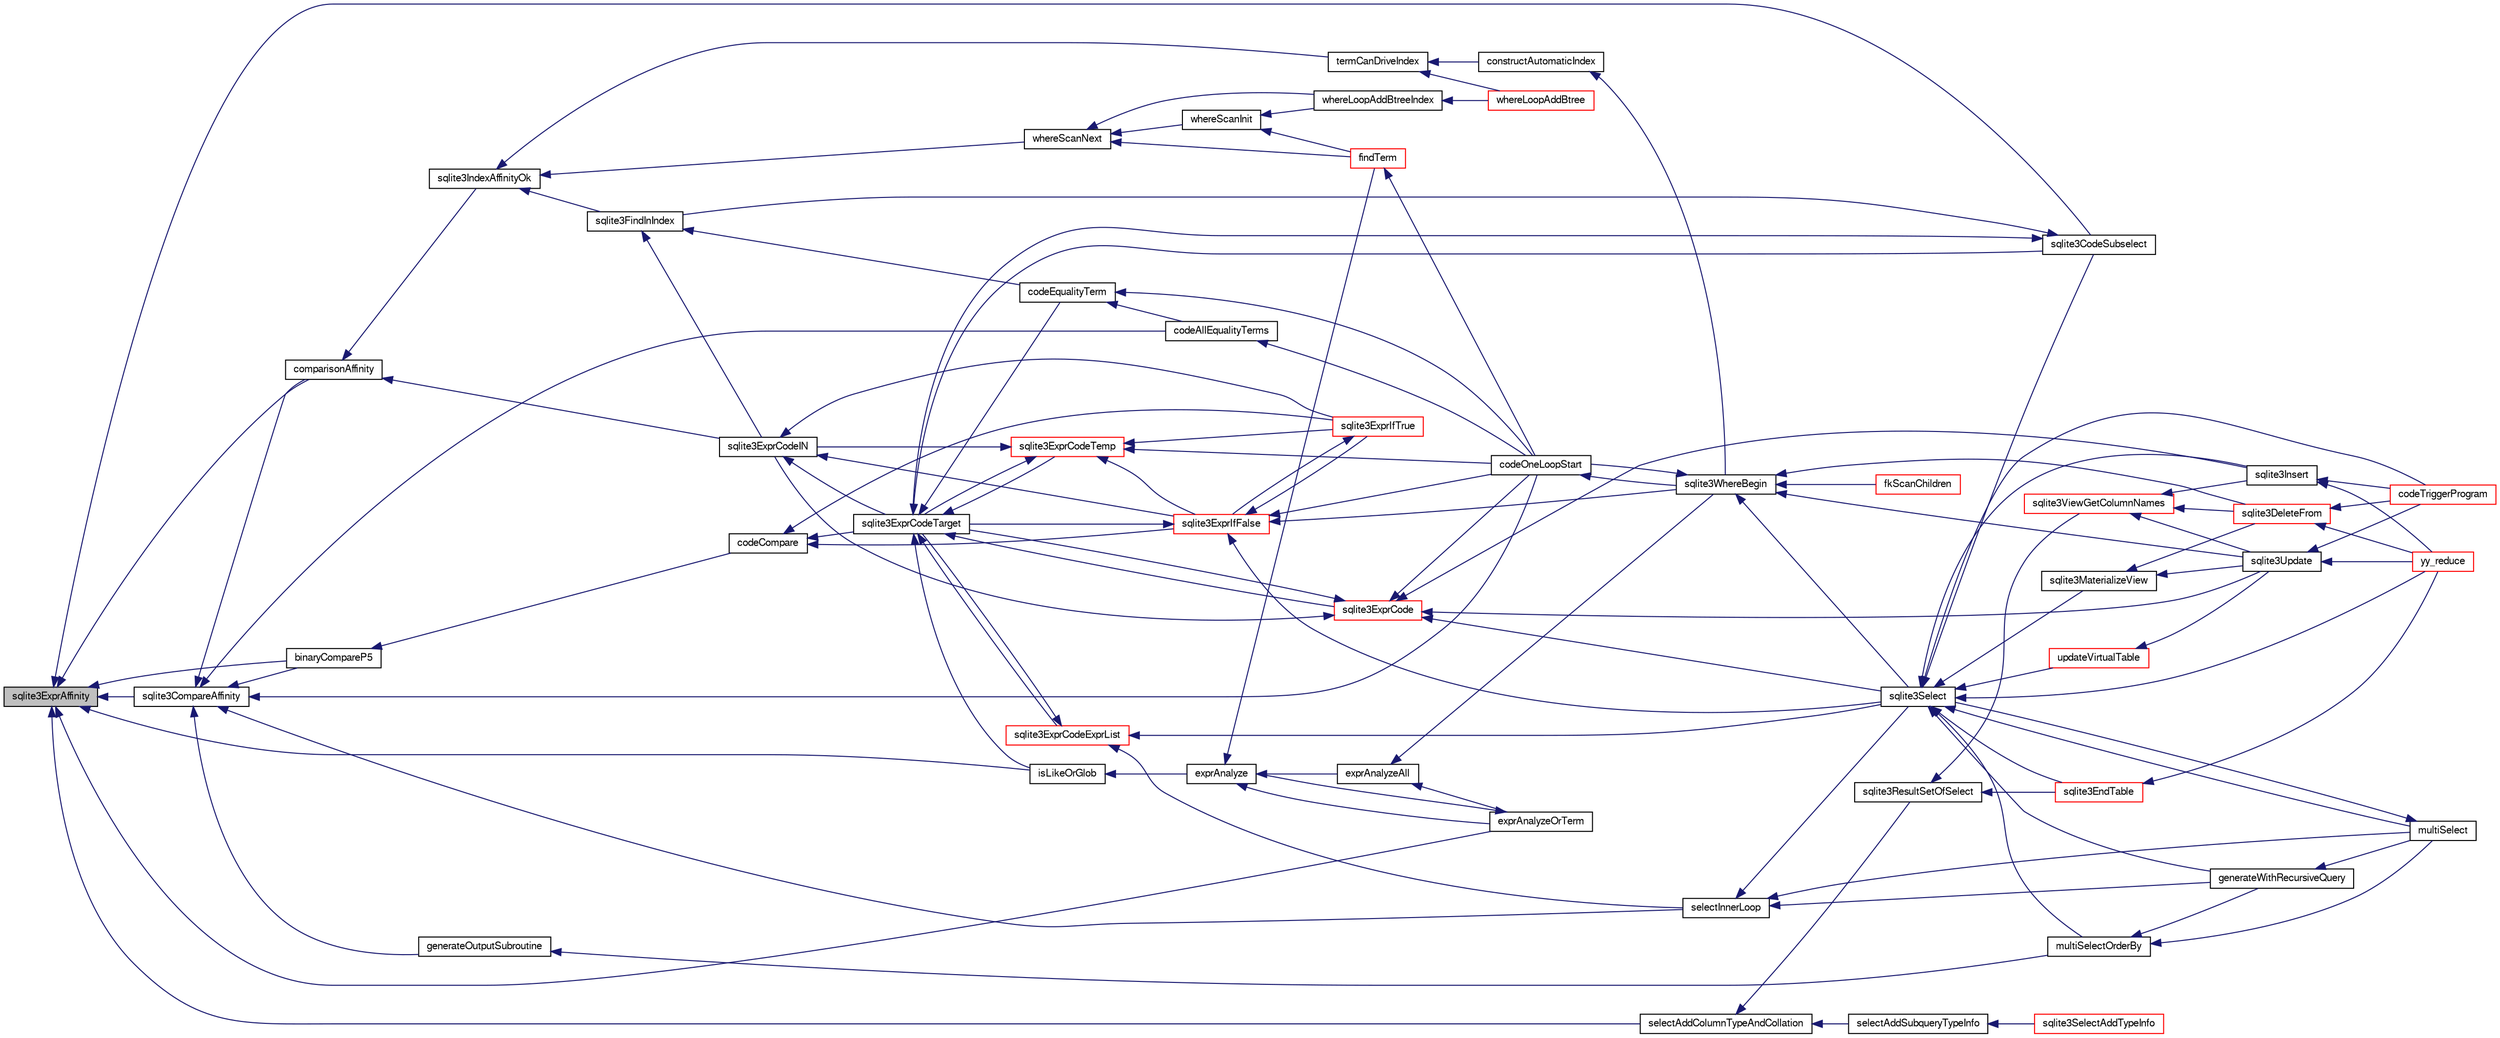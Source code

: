 digraph "sqlite3ExprAffinity"
{
  edge [fontname="FreeSans",fontsize="10",labelfontname="FreeSans",labelfontsize="10"];
  node [fontname="FreeSans",fontsize="10",shape=record];
  rankdir="LR";
  Node512083 [label="sqlite3ExprAffinity",height=0.2,width=0.4,color="black", fillcolor="grey75", style="filled", fontcolor="black"];
  Node512083 -> Node512084 [dir="back",color="midnightblue",fontsize="10",style="solid",fontname="FreeSans"];
  Node512084 [label="sqlite3CompareAffinity",height=0.2,width=0.4,color="black", fillcolor="white", style="filled",URL="$sqlite3_8c.html#a4bd560a9a6a8d11bec0a070a46eb38fa"];
  Node512084 -> Node512085 [dir="back",color="midnightblue",fontsize="10",style="solid",fontname="FreeSans"];
  Node512085 [label="comparisonAffinity",height=0.2,width=0.4,color="black", fillcolor="white", style="filled",URL="$sqlite3_8c.html#a288a61b5d72d6974ed9b0bb4f57f45ac"];
  Node512085 -> Node512086 [dir="back",color="midnightblue",fontsize="10",style="solid",fontname="FreeSans"];
  Node512086 [label="sqlite3IndexAffinityOk",height=0.2,width=0.4,color="black", fillcolor="white", style="filled",URL="$sqlite3_8c.html#a9d43a9db81f31f7473f7ca11fd823900"];
  Node512086 -> Node512087 [dir="back",color="midnightblue",fontsize="10",style="solid",fontname="FreeSans"];
  Node512087 [label="sqlite3FindInIndex",height=0.2,width=0.4,color="black", fillcolor="white", style="filled",URL="$sqlite3_8c.html#af7d8c56ab0231f44bb5f87b3fafeffb2"];
  Node512087 -> Node512088 [dir="back",color="midnightblue",fontsize="10",style="solid",fontname="FreeSans"];
  Node512088 [label="sqlite3ExprCodeIN",height=0.2,width=0.4,color="black", fillcolor="white", style="filled",URL="$sqlite3_8c.html#ad9cf4f5b5ffb90c24a4a0900c8626193"];
  Node512088 -> Node512089 [dir="back",color="midnightblue",fontsize="10",style="solid",fontname="FreeSans"];
  Node512089 [label="sqlite3ExprCodeTarget",height=0.2,width=0.4,color="black", fillcolor="white", style="filled",URL="$sqlite3_8c.html#a4f308397a0a3ed299ed31aaa1ae2a293"];
  Node512089 -> Node512090 [dir="back",color="midnightblue",fontsize="10",style="solid",fontname="FreeSans"];
  Node512090 [label="sqlite3CodeSubselect",height=0.2,width=0.4,color="black", fillcolor="white", style="filled",URL="$sqlite3_8c.html#aa69b46d2204a1d1b110107a1be12ee0c"];
  Node512090 -> Node512087 [dir="back",color="midnightblue",fontsize="10",style="solid",fontname="FreeSans"];
  Node512090 -> Node512089 [dir="back",color="midnightblue",fontsize="10",style="solid",fontname="FreeSans"];
  Node512089 -> Node512091 [dir="back",color="midnightblue",fontsize="10",style="solid",fontname="FreeSans"];
  Node512091 [label="sqlite3ExprCodeTemp",height=0.2,width=0.4,color="red", fillcolor="white", style="filled",URL="$sqlite3_8c.html#a3bc5c1ccb3c5851847e2aeb4a84ae1fc"];
  Node512091 -> Node512088 [dir="back",color="midnightblue",fontsize="10",style="solid",fontname="FreeSans"];
  Node512091 -> Node512089 [dir="back",color="midnightblue",fontsize="10",style="solid",fontname="FreeSans"];
  Node512091 -> Node512093 [dir="back",color="midnightblue",fontsize="10",style="solid",fontname="FreeSans"];
  Node512093 [label="sqlite3ExprIfTrue",height=0.2,width=0.4,color="red", fillcolor="white", style="filled",URL="$sqlite3_8c.html#ad93a55237c23e1b743ab1f59df1a1444"];
  Node512093 -> Node512094 [dir="back",color="midnightblue",fontsize="10",style="solid",fontname="FreeSans"];
  Node512094 [label="sqlite3ExprIfFalse",height=0.2,width=0.4,color="red", fillcolor="white", style="filled",URL="$sqlite3_8c.html#af97ecccb5d56e321e118414b08f65b71"];
  Node512094 -> Node512089 [dir="back",color="midnightblue",fontsize="10",style="solid",fontname="FreeSans"];
  Node512094 -> Node512093 [dir="back",color="midnightblue",fontsize="10",style="solid",fontname="FreeSans"];
  Node512094 -> Node512127 [dir="back",color="midnightblue",fontsize="10",style="solid",fontname="FreeSans"];
  Node512127 [label="sqlite3Select",height=0.2,width=0.4,color="black", fillcolor="white", style="filled",URL="$sqlite3_8c.html#a2465ee8c956209ba4b272477b7c21a45"];
  Node512127 -> Node512090 [dir="back",color="midnightblue",fontsize="10",style="solid",fontname="FreeSans"];
  Node512127 -> Node512102 [dir="back",color="midnightblue",fontsize="10",style="solid",fontname="FreeSans"];
  Node512102 [label="sqlite3EndTable",height=0.2,width=0.4,color="red", fillcolor="white", style="filled",URL="$sqlite3_8c.html#a7b5f2c66c0f0b6f819d970ca389768b0"];
  Node512102 -> Node512099 [dir="back",color="midnightblue",fontsize="10",style="solid",fontname="FreeSans"];
  Node512099 [label="yy_reduce",height=0.2,width=0.4,color="red", fillcolor="white", style="filled",URL="$sqlite3_8c.html#a7c419a9b25711c666a9a2449ef377f14"];
  Node512127 -> Node512128 [dir="back",color="midnightblue",fontsize="10",style="solid",fontname="FreeSans"];
  Node512128 [label="sqlite3MaterializeView",height=0.2,width=0.4,color="black", fillcolor="white", style="filled",URL="$sqlite3_8c.html#a4557984b0b75f998fb0c3f231c9b1def"];
  Node512128 -> Node512109 [dir="back",color="midnightblue",fontsize="10",style="solid",fontname="FreeSans"];
  Node512109 [label="sqlite3DeleteFrom",height=0.2,width=0.4,color="red", fillcolor="white", style="filled",URL="$sqlite3_8c.html#ab9b4b45349188b49eabb23f94608a091"];
  Node512109 -> Node512112 [dir="back",color="midnightblue",fontsize="10",style="solid",fontname="FreeSans"];
  Node512112 [label="codeTriggerProgram",height=0.2,width=0.4,color="red", fillcolor="white", style="filled",URL="$sqlite3_8c.html#a120801f59d9281d201d2ff4b2606836e"];
  Node512109 -> Node512099 [dir="back",color="midnightblue",fontsize="10",style="solid",fontname="FreeSans"];
  Node512128 -> Node512117 [dir="back",color="midnightblue",fontsize="10",style="solid",fontname="FreeSans"];
  Node512117 [label="sqlite3Update",height=0.2,width=0.4,color="black", fillcolor="white", style="filled",URL="$sqlite3_8c.html#ac5aa67c46e8cc8174566fabe6809fafa"];
  Node512117 -> Node512112 [dir="back",color="midnightblue",fontsize="10",style="solid",fontname="FreeSans"];
  Node512117 -> Node512099 [dir="back",color="midnightblue",fontsize="10",style="solid",fontname="FreeSans"];
  Node512127 -> Node512119 [dir="back",color="midnightblue",fontsize="10",style="solid",fontname="FreeSans"];
  Node512119 [label="sqlite3Insert",height=0.2,width=0.4,color="black", fillcolor="white", style="filled",URL="$sqlite3_8c.html#a5b17c9c2000bae6bdff8e6be48d7dc2b"];
  Node512119 -> Node512112 [dir="back",color="midnightblue",fontsize="10",style="solid",fontname="FreeSans"];
  Node512119 -> Node512099 [dir="back",color="midnightblue",fontsize="10",style="solid",fontname="FreeSans"];
  Node512127 -> Node512129 [dir="back",color="midnightblue",fontsize="10",style="solid",fontname="FreeSans"];
  Node512129 [label="generateWithRecursiveQuery",height=0.2,width=0.4,color="black", fillcolor="white", style="filled",URL="$sqlite3_8c.html#ade2c3663fa9c3b9676507984b9483942"];
  Node512129 -> Node512130 [dir="back",color="midnightblue",fontsize="10",style="solid",fontname="FreeSans"];
  Node512130 [label="multiSelect",height=0.2,width=0.4,color="black", fillcolor="white", style="filled",URL="$sqlite3_8c.html#a6456c61f3d9b2389738753cedfa24fa7"];
  Node512130 -> Node512127 [dir="back",color="midnightblue",fontsize="10",style="solid",fontname="FreeSans"];
  Node512127 -> Node512130 [dir="back",color="midnightblue",fontsize="10",style="solid",fontname="FreeSans"];
  Node512127 -> Node512131 [dir="back",color="midnightblue",fontsize="10",style="solid",fontname="FreeSans"];
  Node512131 [label="multiSelectOrderBy",height=0.2,width=0.4,color="black", fillcolor="white", style="filled",URL="$sqlite3_8c.html#afcdb8488c6f4dfdadaf9f04bca35b808"];
  Node512131 -> Node512129 [dir="back",color="midnightblue",fontsize="10",style="solid",fontname="FreeSans"];
  Node512131 -> Node512130 [dir="back",color="midnightblue",fontsize="10",style="solid",fontname="FreeSans"];
  Node512127 -> Node512112 [dir="back",color="midnightblue",fontsize="10",style="solid",fontname="FreeSans"];
  Node512127 -> Node512132 [dir="back",color="midnightblue",fontsize="10",style="solid",fontname="FreeSans"];
  Node512132 [label="updateVirtualTable",height=0.2,width=0.4,color="red", fillcolor="white", style="filled",URL="$sqlite3_8c.html#a740220531db9293c39a2cdd7da3f74e1"];
  Node512132 -> Node512117 [dir="back",color="midnightblue",fontsize="10",style="solid",fontname="FreeSans"];
  Node512127 -> Node512099 [dir="back",color="midnightblue",fontsize="10",style="solid",fontname="FreeSans"];
  Node512094 -> Node512133 [dir="back",color="midnightblue",fontsize="10",style="solid",fontname="FreeSans"];
  Node512133 [label="codeOneLoopStart",height=0.2,width=0.4,color="black", fillcolor="white", style="filled",URL="$sqlite3_8c.html#aa868875120b151c169cc79139ed6e008"];
  Node512133 -> Node512124 [dir="back",color="midnightblue",fontsize="10",style="solid",fontname="FreeSans"];
  Node512124 [label="sqlite3WhereBegin",height=0.2,width=0.4,color="black", fillcolor="white", style="filled",URL="$sqlite3_8c.html#acad049f5c9a96a8118cffd5e5ce89f7c"];
  Node512124 -> Node512109 [dir="back",color="midnightblue",fontsize="10",style="solid",fontname="FreeSans"];
  Node512124 -> Node512125 [dir="back",color="midnightblue",fontsize="10",style="solid",fontname="FreeSans"];
  Node512125 [label="fkScanChildren",height=0.2,width=0.4,color="red", fillcolor="white", style="filled",URL="$sqlite3_8c.html#a67c9dcb484336b3155e7a82a037d4691"];
  Node512124 -> Node512127 [dir="back",color="midnightblue",fontsize="10",style="solid",fontname="FreeSans"];
  Node512124 -> Node512117 [dir="back",color="midnightblue",fontsize="10",style="solid",fontname="FreeSans"];
  Node512124 -> Node512133 [dir="back",color="midnightblue",fontsize="10",style="solid",fontname="FreeSans"];
  Node512094 -> Node512124 [dir="back",color="midnightblue",fontsize="10",style="solid",fontname="FreeSans"];
  Node512091 -> Node512094 [dir="back",color="midnightblue",fontsize="10",style="solid",fontname="FreeSans"];
  Node512091 -> Node512133 [dir="back",color="midnightblue",fontsize="10",style="solid",fontname="FreeSans"];
  Node512089 -> Node512134 [dir="back",color="midnightblue",fontsize="10",style="solid",fontname="FreeSans"];
  Node512134 [label="sqlite3ExprCode",height=0.2,width=0.4,color="red", fillcolor="white", style="filled",URL="$sqlite3_8c.html#a75f270fb0b111b86924cca4ea507b417"];
  Node512134 -> Node512088 [dir="back",color="midnightblue",fontsize="10",style="solid",fontname="FreeSans"];
  Node512134 -> Node512089 [dir="back",color="midnightblue",fontsize="10",style="solid",fontname="FreeSans"];
  Node512134 -> Node512119 [dir="back",color="midnightblue",fontsize="10",style="solid",fontname="FreeSans"];
  Node512134 -> Node512127 [dir="back",color="midnightblue",fontsize="10",style="solid",fontname="FreeSans"];
  Node512134 -> Node512117 [dir="back",color="midnightblue",fontsize="10",style="solid",fontname="FreeSans"];
  Node512134 -> Node512133 [dir="back",color="midnightblue",fontsize="10",style="solid",fontname="FreeSans"];
  Node512089 -> Node512143 [dir="back",color="midnightblue",fontsize="10",style="solid",fontname="FreeSans"];
  Node512143 [label="sqlite3ExprCodeExprList",height=0.2,width=0.4,color="red", fillcolor="white", style="filled",URL="$sqlite3_8c.html#a05b2b3dc3de7565de24eb3a2ff4e9566"];
  Node512143 -> Node512089 [dir="back",color="midnightblue",fontsize="10",style="solid",fontname="FreeSans"];
  Node512143 -> Node512145 [dir="back",color="midnightblue",fontsize="10",style="solid",fontname="FreeSans"];
  Node512145 [label="selectInnerLoop",height=0.2,width=0.4,color="black", fillcolor="white", style="filled",URL="$sqlite3_8c.html#ababe0933661ebe67eb0e6074bb1fd411"];
  Node512145 -> Node512129 [dir="back",color="midnightblue",fontsize="10",style="solid",fontname="FreeSans"];
  Node512145 -> Node512130 [dir="back",color="midnightblue",fontsize="10",style="solid",fontname="FreeSans"];
  Node512145 -> Node512127 [dir="back",color="midnightblue",fontsize="10",style="solid",fontname="FreeSans"];
  Node512143 -> Node512127 [dir="back",color="midnightblue",fontsize="10",style="solid",fontname="FreeSans"];
  Node512089 -> Node512146 [dir="back",color="midnightblue",fontsize="10",style="solid",fontname="FreeSans"];
  Node512146 [label="isLikeOrGlob",height=0.2,width=0.4,color="black", fillcolor="white", style="filled",URL="$sqlite3_8c.html#a6c38e495198bf8976f68d1a6ebd74a50"];
  Node512146 -> Node512147 [dir="back",color="midnightblue",fontsize="10",style="solid",fontname="FreeSans"];
  Node512147 [label="exprAnalyze",height=0.2,width=0.4,color="black", fillcolor="white", style="filled",URL="$sqlite3_8c.html#acb10e48c9a4184a4edd9bfd5b14ad0b7"];
  Node512147 -> Node512148 [dir="back",color="midnightblue",fontsize="10",style="solid",fontname="FreeSans"];
  Node512148 [label="findTerm",height=0.2,width=0.4,color="red", fillcolor="white", style="filled",URL="$sqlite3_8c.html#af26eb1eed85001fcf29fa189b631ac4b"];
  Node512148 -> Node512133 [dir="back",color="midnightblue",fontsize="10",style="solid",fontname="FreeSans"];
  Node512147 -> Node512153 [dir="back",color="midnightblue",fontsize="10",style="solid",fontname="FreeSans"];
  Node512153 [label="exprAnalyzeAll",height=0.2,width=0.4,color="black", fillcolor="white", style="filled",URL="$sqlite3_8c.html#a2e7a957af98e240fa68e34d6ff639437"];
  Node512153 -> Node512154 [dir="back",color="midnightblue",fontsize="10",style="solid",fontname="FreeSans"];
  Node512154 [label="exprAnalyzeOrTerm",height=0.2,width=0.4,color="black", fillcolor="white", style="filled",URL="$sqlite3_8c.html#ab95cabd8b51cb2291b5bef0c4a3776d2"];
  Node512154 -> Node512147 [dir="back",color="midnightblue",fontsize="10",style="solid",fontname="FreeSans"];
  Node512153 -> Node512124 [dir="back",color="midnightblue",fontsize="10",style="solid",fontname="FreeSans"];
  Node512147 -> Node512154 [dir="back",color="midnightblue",fontsize="10",style="solid",fontname="FreeSans"];
  Node512089 -> Node512155 [dir="back",color="midnightblue",fontsize="10",style="solid",fontname="FreeSans"];
  Node512155 [label="codeEqualityTerm",height=0.2,width=0.4,color="black", fillcolor="white", style="filled",URL="$sqlite3_8c.html#ad88a57073f031452c9843e97f15acc47"];
  Node512155 -> Node512156 [dir="back",color="midnightblue",fontsize="10",style="solid",fontname="FreeSans"];
  Node512156 [label="codeAllEqualityTerms",height=0.2,width=0.4,color="black", fillcolor="white", style="filled",URL="$sqlite3_8c.html#a3095598b812500a4efe41bf17cd49381"];
  Node512156 -> Node512133 [dir="back",color="midnightblue",fontsize="10",style="solid",fontname="FreeSans"];
  Node512155 -> Node512133 [dir="back",color="midnightblue",fontsize="10",style="solid",fontname="FreeSans"];
  Node512088 -> Node512093 [dir="back",color="midnightblue",fontsize="10",style="solid",fontname="FreeSans"];
  Node512088 -> Node512094 [dir="back",color="midnightblue",fontsize="10",style="solid",fontname="FreeSans"];
  Node512087 -> Node512155 [dir="back",color="midnightblue",fontsize="10",style="solid",fontname="FreeSans"];
  Node512086 -> Node512157 [dir="back",color="midnightblue",fontsize="10",style="solid",fontname="FreeSans"];
  Node512157 [label="whereScanNext",height=0.2,width=0.4,color="black", fillcolor="white", style="filled",URL="$sqlite3_8c.html#a9e9c2943f8e78b0d225912d165bdaee2"];
  Node512157 -> Node512158 [dir="back",color="midnightblue",fontsize="10",style="solid",fontname="FreeSans"];
  Node512158 [label="whereScanInit",height=0.2,width=0.4,color="black", fillcolor="white", style="filled",URL="$sqlite3_8c.html#ab7a6bce9b1760a3db93cca329216e5c9"];
  Node512158 -> Node512148 [dir="back",color="midnightblue",fontsize="10",style="solid",fontname="FreeSans"];
  Node512158 -> Node512159 [dir="back",color="midnightblue",fontsize="10",style="solid",fontname="FreeSans"];
  Node512159 [label="whereLoopAddBtreeIndex",height=0.2,width=0.4,color="black", fillcolor="white", style="filled",URL="$sqlite3_8c.html#abde05643b060182010b7eb8098125a05"];
  Node512159 -> Node512160 [dir="back",color="midnightblue",fontsize="10",style="solid",fontname="FreeSans"];
  Node512160 [label="whereLoopAddBtree",height=0.2,width=0.4,color="red", fillcolor="white", style="filled",URL="$sqlite3_8c.html#aefe415538d2f9e200227977d2edaab3b"];
  Node512157 -> Node512148 [dir="back",color="midnightblue",fontsize="10",style="solid",fontname="FreeSans"];
  Node512157 -> Node512159 [dir="back",color="midnightblue",fontsize="10",style="solid",fontname="FreeSans"];
  Node512086 -> Node512163 [dir="back",color="midnightblue",fontsize="10",style="solid",fontname="FreeSans"];
  Node512163 [label="termCanDriveIndex",height=0.2,width=0.4,color="black", fillcolor="white", style="filled",URL="$sqlite3_8c.html#a79946a4dbe21d8d71465f16e89d7dd1c"];
  Node512163 -> Node512123 [dir="back",color="midnightblue",fontsize="10",style="solid",fontname="FreeSans"];
  Node512123 [label="constructAutomaticIndex",height=0.2,width=0.4,color="black", fillcolor="white", style="filled",URL="$sqlite3_8c.html#aad43d38bc718f4c8e8d0dd8f33ed526f"];
  Node512123 -> Node512124 [dir="back",color="midnightblue",fontsize="10",style="solid",fontname="FreeSans"];
  Node512163 -> Node512160 [dir="back",color="midnightblue",fontsize="10",style="solid",fontname="FreeSans"];
  Node512085 -> Node512088 [dir="back",color="midnightblue",fontsize="10",style="solid",fontname="FreeSans"];
  Node512084 -> Node512164 [dir="back",color="midnightblue",fontsize="10",style="solid",fontname="FreeSans"];
  Node512164 [label="binaryCompareP5",height=0.2,width=0.4,color="black", fillcolor="white", style="filled",URL="$sqlite3_8c.html#a5f42574a5d9dbf7676234b08f17dcb23"];
  Node512164 -> Node512165 [dir="back",color="midnightblue",fontsize="10",style="solid",fontname="FreeSans"];
  Node512165 [label="codeCompare",height=0.2,width=0.4,color="black", fillcolor="white", style="filled",URL="$sqlite3_8c.html#a8cca26a71db22ffabf292736aefd31a9"];
  Node512165 -> Node512089 [dir="back",color="midnightblue",fontsize="10",style="solid",fontname="FreeSans"];
  Node512165 -> Node512093 [dir="back",color="midnightblue",fontsize="10",style="solid",fontname="FreeSans"];
  Node512165 -> Node512094 [dir="back",color="midnightblue",fontsize="10",style="solid",fontname="FreeSans"];
  Node512084 -> Node512145 [dir="back",color="midnightblue",fontsize="10",style="solid",fontname="FreeSans"];
  Node512084 -> Node512166 [dir="back",color="midnightblue",fontsize="10",style="solid",fontname="FreeSans"];
  Node512166 [label="generateOutputSubroutine",height=0.2,width=0.4,color="black", fillcolor="white", style="filled",URL="$sqlite3_8c.html#a726cb50d2916b29ad5dc1e51f635af25"];
  Node512166 -> Node512131 [dir="back",color="midnightblue",fontsize="10",style="solid",fontname="FreeSans"];
  Node512084 -> Node512156 [dir="back",color="midnightblue",fontsize="10",style="solid",fontname="FreeSans"];
  Node512084 -> Node512133 [dir="back",color="midnightblue",fontsize="10",style="solid",fontname="FreeSans"];
  Node512083 -> Node512085 [dir="back",color="midnightblue",fontsize="10",style="solid",fontname="FreeSans"];
  Node512083 -> Node512164 [dir="back",color="midnightblue",fontsize="10",style="solid",fontname="FreeSans"];
  Node512083 -> Node512090 [dir="back",color="midnightblue",fontsize="10",style="solid",fontname="FreeSans"];
  Node512083 -> Node512167 [dir="back",color="midnightblue",fontsize="10",style="solid",fontname="FreeSans"];
  Node512167 [label="selectAddColumnTypeAndCollation",height=0.2,width=0.4,color="black", fillcolor="white", style="filled",URL="$sqlite3_8c.html#af0d3e812ed68a0aabcc6cfeeb0ac523f"];
  Node512167 -> Node512168 [dir="back",color="midnightblue",fontsize="10",style="solid",fontname="FreeSans"];
  Node512168 [label="sqlite3ResultSetOfSelect",height=0.2,width=0.4,color="black", fillcolor="white", style="filled",URL="$sqlite3_8c.html#ade35a86757654a36498d74152aa2fda8"];
  Node512168 -> Node512102 [dir="back",color="midnightblue",fontsize="10",style="solid",fontname="FreeSans"];
  Node512168 -> Node512169 [dir="back",color="midnightblue",fontsize="10",style="solid",fontname="FreeSans"];
  Node512169 [label="sqlite3ViewGetColumnNames",height=0.2,width=0.4,color="red", fillcolor="white", style="filled",URL="$sqlite3_8c.html#aebc7cd8d9e2bd174ae0a60363d3f6ce8"];
  Node512169 -> Node512109 [dir="back",color="midnightblue",fontsize="10",style="solid",fontname="FreeSans"];
  Node512169 -> Node512119 [dir="back",color="midnightblue",fontsize="10",style="solid",fontname="FreeSans"];
  Node512169 -> Node512117 [dir="back",color="midnightblue",fontsize="10",style="solid",fontname="FreeSans"];
  Node512167 -> Node512182 [dir="back",color="midnightblue",fontsize="10",style="solid",fontname="FreeSans"];
  Node512182 [label="selectAddSubqueryTypeInfo",height=0.2,width=0.4,color="black", fillcolor="white", style="filled",URL="$sqlite3_8c.html#aa50a80693ae7262c2befdf1c0980a0a1"];
  Node512182 -> Node512183 [dir="back",color="midnightblue",fontsize="10",style="solid",fontname="FreeSans"];
  Node512183 [label="sqlite3SelectAddTypeInfo",height=0.2,width=0.4,color="red", fillcolor="white", style="filled",URL="$sqlite3_8c.html#a7d22b0625164daa7f99dcce132ef7b4d"];
  Node512083 -> Node512146 [dir="back",color="midnightblue",fontsize="10",style="solid",fontname="FreeSans"];
  Node512083 -> Node512154 [dir="back",color="midnightblue",fontsize="10",style="solid",fontname="FreeSans"];
}
